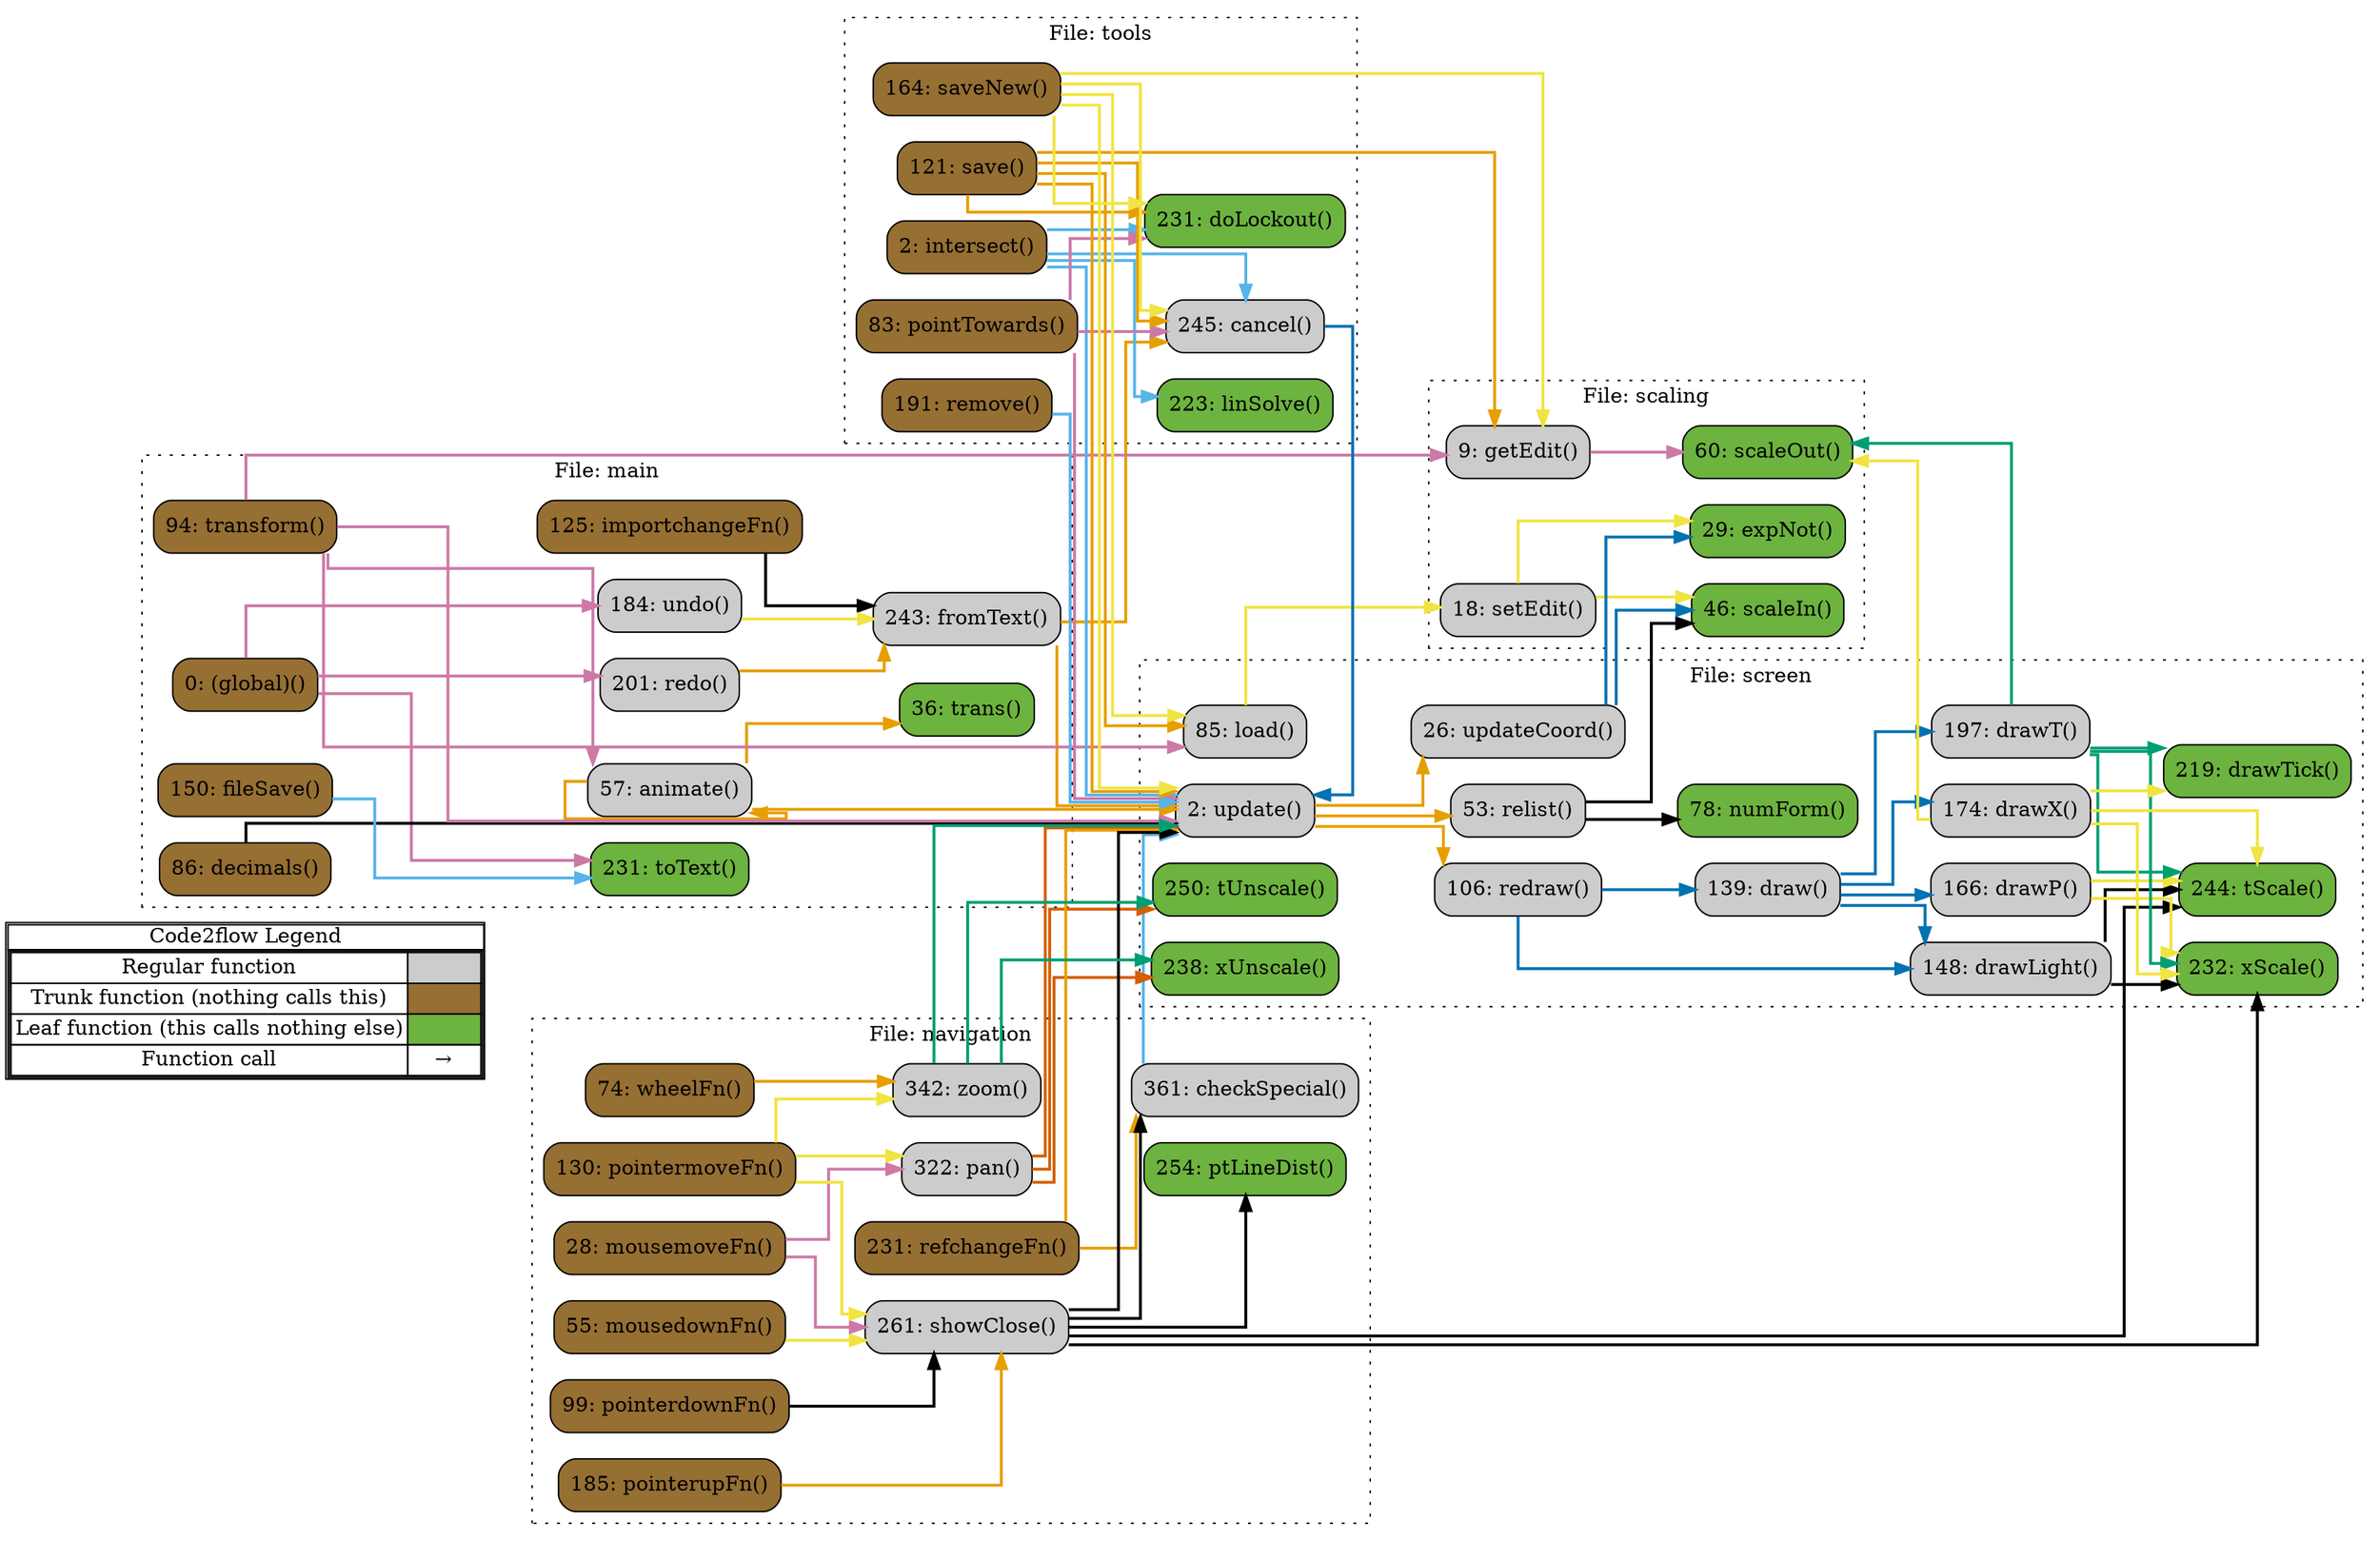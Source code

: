digraph G {
concentrate=true;
splines="ortho";
rankdir="LR";
subgraph legend{
    rank = min;
    label = "legend";
    Legend [shape=none, margin=0, label = <
        <table cellspacing="0" cellpadding="0" border="1"><tr><td>Code2flow Legend</td></tr><tr><td>
        <table cellspacing="0">
        <tr><td>Regular function</td><td width="50px" bgcolor='#cccccc'></td></tr>
        <tr><td>Trunk function (nothing calls this)</td><td bgcolor='#966F33'></td></tr>
        <tr><td>Leaf function (this calls nothing else)</td><td bgcolor='#6db33f'></td></tr>
        <tr><td>Function call</td><td><font color='black'>&#8594;</font></td></tr>
        </table></td></tr></table>
        >];
}node_31e598df [label="0: (global)()" name="main::(global)" shape="rect" style="rounded,filled" fillcolor="#966F33" ];
node_010973c1 [label="57: animate()" name="main::animate" shape="rect" style="rounded,filled" fillcolor="#cccccc" ];
node_1590a420 [label="86: decimals()" name="main::decimals" shape="rect" style="rounded,filled" fillcolor="#966F33" ];
node_64de3dea [label="150: fileSave()" name="main::fileSave" shape="rect" style="rounded,filled" fillcolor="#966F33" ];
node_56f941b9 [label="243: fromText()" name="main::fromText" shape="rect" style="rounded,filled" fillcolor="#cccccc" ];
node_c8270cb0 [label="125: importchangeFn()" name="main::importchangeFn" shape="rect" style="rounded,filled" fillcolor="#966F33" ];
node_2bac1579 [label="201: redo()" name="main::redo" shape="rect" style="rounded,filled" fillcolor="#cccccc" ];
node_0017fbfd [label="231: toText()" name="main::toText" shape="rect" style="rounded,filled" fillcolor="#6db33f" ];
node_c2bc6df2 [label="36: trans()" name="main::trans" shape="rect" style="rounded,filled" fillcolor="#6db33f" ];
node_eab19f67 [label="94: transform()" name="main::transform" shape="rect" style="rounded,filled" fillcolor="#966F33" ];
node_f100dae4 [label="184: undo()" name="main::undo" shape="rect" style="rounded,filled" fillcolor="#cccccc" ];
node_66ff14da [label="361: checkSpecial()" name="navigation::checkSpecial" shape="rect" style="rounded,filled" fillcolor="#cccccc" ];
node_bc109534 [label="55: mousedownFn()" name="navigation::mousedownFn" shape="rect" style="rounded,filled" fillcolor="#966F33" ];
node_cfa6da7f [label="28: mousemoveFn()" name="navigation::mousemoveFn" shape="rect" style="rounded,filled" fillcolor="#966F33" ];
node_383c6856 [label="322: pan()" name="navigation::pan" shape="rect" style="rounded,filled" fillcolor="#cccccc" ];
node_f88bc0d8 [label="99: pointerdownFn()" name="navigation::pointerdownFn" shape="rect" style="rounded,filled" fillcolor="#966F33" ];
node_97bfa54c [label="130: pointermoveFn()" name="navigation::pointermoveFn" shape="rect" style="rounded,filled" fillcolor="#966F33" ];
node_8b565189 [label="185: pointerupFn()" name="navigation::pointerupFn" shape="rect" style="rounded,filled" fillcolor="#966F33" ];
node_9fd2b2c2 [label="254: ptLineDist()" name="navigation::ptLineDist" shape="rect" style="rounded,filled" fillcolor="#6db33f" ];
node_80ffdbd1 [label="231: refchangeFn()" name="navigation::refchangeFn" shape="rect" style="rounded,filled" fillcolor="#966F33" ];
node_98d158b8 [label="261: showClose()" name="navigation::showClose" shape="rect" style="rounded,filled" fillcolor="#cccccc" ];
node_09793e49 [label="74: wheelFn()" name="navigation::wheelFn" shape="rect" style="rounded,filled" fillcolor="#966F33" ];
node_ecf6e1d3 [label="342: zoom()" name="navigation::zoom" shape="rect" style="rounded,filled" fillcolor="#cccccc" ];
node_3cbfb202 [label="29: expNot()" name="scaling::expNot" shape="rect" style="rounded,filled" fillcolor="#6db33f" ];
node_94ae4407 [label="9: getEdit()" name="scaling::getEdit" shape="rect" style="rounded,filled" fillcolor="#cccccc" ];
node_a30aaa9f [label="46: scaleIn()" name="scaling::scaleIn" shape="rect" style="rounded,filled" fillcolor="#6db33f" ];
node_fe7a7d72 [label="60: scaleOut()" name="scaling::scaleOut" shape="rect" style="rounded,filled" fillcolor="#6db33f" ];
node_e434a074 [label="18: setEdit()" name="scaling::setEdit" shape="rect" style="rounded,filled" fillcolor="#cccccc" ];
node_87161215 [label="139: draw()" name="screen::draw" shape="rect" style="rounded,filled" fillcolor="#cccccc" ];
node_b93ff458 [label="148: drawLight()" name="screen::drawLight" shape="rect" style="rounded,filled" fillcolor="#cccccc" ];
node_8a2c8a84 [label="166: drawP()" name="screen::drawP" shape="rect" style="rounded,filled" fillcolor="#cccccc" ];
node_3babb743 [label="197: drawT()" name="screen::drawT" shape="rect" style="rounded,filled" fillcolor="#cccccc" ];
node_55accd51 [label="219: drawTick()" name="screen::drawTick" shape="rect" style="rounded,filled" fillcolor="#6db33f" ];
node_f6f19bac [label="174: drawX()" name="screen::drawX" shape="rect" style="rounded,filled" fillcolor="#cccccc" ];
node_066c411c [label="85: load()" name="screen::load" shape="rect" style="rounded,filled" fillcolor="#cccccc" ];
node_831bf819 [label="78: numForm()" name="screen::numForm" shape="rect" style="rounded,filled" fillcolor="#6db33f" ];
node_6df43e8d [label="106: redraw()" name="screen::redraw" shape="rect" style="rounded,filled" fillcolor="#cccccc" ];
node_40dc8250 [label="53: relist()" name="screen::relist" shape="rect" style="rounded,filled" fillcolor="#cccccc" ];
node_3c091434 [label="244: tScale()" name="screen::tScale" shape="rect" style="rounded,filled" fillcolor="#6db33f" ];
node_e8ab9f39 [label="250: tUnscale()" name="screen::tUnscale" shape="rect" style="rounded,filled" fillcolor="#6db33f" ];
node_38f770c9 [label="2: update()" name="screen::update" shape="rect" style="rounded,filled" fillcolor="#cccccc" ];
node_f79fcecd [label="26: updateCoord()" name="screen::updateCoord" shape="rect" style="rounded,filled" fillcolor="#cccccc" ];
node_fc5f2810 [label="232: xScale()" name="screen::xScale" shape="rect" style="rounded,filled" fillcolor="#6db33f" ];
node_d10c7c12 [label="238: xUnscale()" name="screen::xUnscale" shape="rect" style="rounded,filled" fillcolor="#6db33f" ];
node_1e3af375 [label="245: cancel()" name="tools::cancel" shape="rect" style="rounded,filled" fillcolor="#cccccc" ];
node_145af7e1 [label="231: doLockout()" name="tools::doLockout" shape="rect" style="rounded,filled" fillcolor="#6db33f" ];
node_7eae9f62 [label="2: intersect()" name="tools::intersect" shape="rect" style="rounded,filled" fillcolor="#966F33" ];
node_010e748b [label="223: linSolve()" name="tools::linSolve" shape="rect" style="rounded,filled" fillcolor="#6db33f" ];
node_85e43b6f [label="83: pointTowards()" name="tools::pointTowards" shape="rect" style="rounded,filled" fillcolor="#966F33" ];
node_59535c02 [label="191: remove()" name="tools::remove" shape="rect" style="rounded,filled" fillcolor="#966F33" ];
node_5f45acc1 [label="121: save()" name="tools::save" shape="rect" style="rounded,filled" fillcolor="#966F33" ];
node_d37fb894 [label="164: saveNew()" name="tools::saveNew" shape="rect" style="rounded,filled" fillcolor="#966F33" ];
node_31e598df -> node_2bac1579 [color="#CC79A7" penwidth="2"];
node_31e598df -> node_0017fbfd [color="#CC79A7" penwidth="2"];
node_31e598df -> node_f100dae4 [color="#CC79A7" penwidth="2"];
node_010973c1 -> node_010973c1 [color="#E69F00" penwidth="2"];
node_010973c1 -> node_c2bc6df2 [color="#E69F00" penwidth="2"];
node_010973c1 -> node_38f770c9 [color="#E69F00" penwidth="2"];
node_010973c1 -> node_38f770c9 [color="#E69F00" penwidth="2"];
node_1590a420 -> node_38f770c9 [color="#000000" penwidth="2"];
node_64de3dea -> node_0017fbfd [color="#56B4E9" penwidth="2"];
node_56f941b9 -> node_38f770c9 [color="#E69F00" penwidth="2"];
node_56f941b9 -> node_38f770c9 [color="#E69F00" penwidth="2"];
node_56f941b9 -> node_1e3af375 [color="#E69F00" penwidth="2"];
node_c8270cb0 -> node_56f941b9 [color="#000000" penwidth="2"];
node_2bac1579 -> node_56f941b9 [color="#E69F00" penwidth="2"];
node_eab19f67 -> node_010973c1 [color="#CC79A7" penwidth="2"];
node_eab19f67 -> node_94ae4407 [color="#CC79A7" penwidth="2"];
node_eab19f67 -> node_94ae4407 [color="#CC79A7" penwidth="2"];
node_eab19f67 -> node_94ae4407 [color="#CC79A7" penwidth="2"];
node_eab19f67 -> node_066c411c [color="#CC79A7" penwidth="2"];
node_eab19f67 -> node_38f770c9 [color="#CC79A7" penwidth="2"];
node_f100dae4 -> node_56f941b9 [color="#F0E442" penwidth="2"];
node_66ff14da -> node_38f770c9 [color="#56B4E9" penwidth="2"];
node_bc109534 -> node_98d158b8 [color="#F0E442" penwidth="2"];
node_cfa6da7f -> node_383c6856 [color="#CC79A7" penwidth="2"];
node_cfa6da7f -> node_98d158b8 [color="#CC79A7" penwidth="2"];
node_383c6856 -> node_e8ab9f39 [color="#D55E00" penwidth="2"];
node_383c6856 -> node_e8ab9f39 [color="#D55E00" penwidth="2"];
node_383c6856 -> node_38f770c9 [color="#D55E00" penwidth="2"];
node_383c6856 -> node_d10c7c12 [color="#D55E00" penwidth="2"];
node_383c6856 -> node_d10c7c12 [color="#D55E00" penwidth="2"];
node_f88bc0d8 -> node_98d158b8 [color="#000000" penwidth="2"];
node_97bfa54c -> node_383c6856 [color="#F0E442" penwidth="2"];
node_97bfa54c -> node_98d158b8 [color="#F0E442" penwidth="2"];
node_97bfa54c -> node_ecf6e1d3 [color="#F0E442" penwidth="2"];
node_8b565189 -> node_98d158b8 [color="#E69F00" penwidth="2"];
node_80ffdbd1 -> node_66ff14da [color="#E69F00" penwidth="2"];
node_80ffdbd1 -> node_38f770c9 [color="#E69F00" penwidth="2"];
node_98d158b8 -> node_66ff14da [color="#000000" penwidth="2"];
node_98d158b8 -> node_9fd2b2c2 [color="#000000" penwidth="2"];
node_98d158b8 -> node_9fd2b2c2 [color="#000000" penwidth="2"];
node_98d158b8 -> node_3c091434 [color="#000000" penwidth="2"];
node_98d158b8 -> node_3c091434 [color="#000000" penwidth="2"];
node_98d158b8 -> node_3c091434 [color="#000000" penwidth="2"];
node_98d158b8 -> node_3c091434 [color="#000000" penwidth="2"];
node_98d158b8 -> node_3c091434 [color="#000000" penwidth="2"];
node_98d158b8 -> node_38f770c9 [color="#000000" penwidth="2"];
node_98d158b8 -> node_38f770c9 [color="#000000" penwidth="2"];
node_98d158b8 -> node_fc5f2810 [color="#000000" penwidth="2"];
node_98d158b8 -> node_fc5f2810 [color="#000000" penwidth="2"];
node_98d158b8 -> node_fc5f2810 [color="#000000" penwidth="2"];
node_98d158b8 -> node_fc5f2810 [color="#000000" penwidth="2"];
node_98d158b8 -> node_fc5f2810 [color="#000000" penwidth="2"];
node_09793e49 -> node_ecf6e1d3 [color="#E69F00" penwidth="2"];
node_ecf6e1d3 -> node_e8ab9f39 [color="#009E73" penwidth="2"];
node_ecf6e1d3 -> node_38f770c9 [color="#009E73" penwidth="2"];
node_ecf6e1d3 -> node_38f770c9 [color="#009E73" penwidth="2"];
node_ecf6e1d3 -> node_d10c7c12 [color="#009E73" penwidth="2"];
node_94ae4407 -> node_fe7a7d72 [color="#CC79A7" penwidth="2"];
node_e434a074 -> node_3cbfb202 [color="#F0E442" penwidth="2"];
node_e434a074 -> node_a30aaa9f [color="#F0E442" penwidth="2"];
node_87161215 -> node_b93ff458 [color="#0072B2" penwidth="2"];
node_87161215 -> node_8a2c8a84 [color="#0072B2" penwidth="2"];
node_87161215 -> node_3babb743 [color="#0072B2" penwidth="2"];
node_87161215 -> node_f6f19bac [color="#0072B2" penwidth="2"];
node_b93ff458 -> node_3c091434 [color="#000000" penwidth="2"];
node_b93ff458 -> node_3c091434 [color="#000000" penwidth="2"];
node_b93ff458 -> node_3c091434 [color="#000000" penwidth="2"];
node_b93ff458 -> node_3c091434 [color="#000000" penwidth="2"];
node_b93ff458 -> node_fc5f2810 [color="#000000" penwidth="2"];
node_b93ff458 -> node_fc5f2810 [color="#000000" penwidth="2"];
node_b93ff458 -> node_fc5f2810 [color="#000000" penwidth="2"];
node_b93ff458 -> node_fc5f2810 [color="#000000" penwidth="2"];
node_8a2c8a84 -> node_3c091434 [color="#F0E442" penwidth="2"];
node_8a2c8a84 -> node_fc5f2810 [color="#F0E442" penwidth="2"];
node_3babb743 -> node_fe7a7d72 [color="#009E73" penwidth="2"];
node_3babb743 -> node_55accd51 [color="#009E73" penwidth="2"];
node_3babb743 -> node_3c091434 [color="#009E73" penwidth="2"];
node_3babb743 -> node_3c091434 [color="#009E73" penwidth="2"];
node_3babb743 -> node_3c091434 [color="#009E73" penwidth="2"];
node_3babb743 -> node_fc5f2810 [color="#009E73" penwidth="2"];
node_3babb743 -> node_fc5f2810 [color="#009E73" penwidth="2"];
node_3babb743 -> node_fc5f2810 [color="#009E73" penwidth="2"];
node_f6f19bac -> node_fe7a7d72 [color="#F0E442" penwidth="2"];
node_f6f19bac -> node_55accd51 [color="#F0E442" penwidth="2"];
node_f6f19bac -> node_3c091434 [color="#F0E442" penwidth="2"];
node_f6f19bac -> node_3c091434 [color="#F0E442" penwidth="2"];
node_f6f19bac -> node_3c091434 [color="#F0E442" penwidth="2"];
node_f6f19bac -> node_fc5f2810 [color="#F0E442" penwidth="2"];
node_f6f19bac -> node_fc5f2810 [color="#F0E442" penwidth="2"];
node_f6f19bac -> node_fc5f2810 [color="#F0E442" penwidth="2"];
node_066c411c -> node_e434a074 [color="#F0E442" penwidth="2"];
node_066c411c -> node_e434a074 [color="#F0E442" penwidth="2"];
node_066c411c -> node_e434a074 [color="#F0E442" penwidth="2"];
node_066c411c -> node_e434a074 [color="#F0E442" penwidth="2"];
node_6df43e8d -> node_87161215 [color="#0072B2" penwidth="2"];
node_6df43e8d -> node_87161215 [color="#0072B2" penwidth="2"];
node_6df43e8d -> node_87161215 [color="#0072B2" penwidth="2"];
node_6df43e8d -> node_b93ff458 [color="#0072B2" penwidth="2"];
node_40dc8250 -> node_a30aaa9f [color="#000000" penwidth="2"];
node_40dc8250 -> node_a30aaa9f [color="#000000" penwidth="2"];
node_40dc8250 -> node_a30aaa9f [color="#000000" penwidth="2"];
node_40dc8250 -> node_a30aaa9f [color="#000000" penwidth="2"];
node_40dc8250 -> node_a30aaa9f [color="#000000" penwidth="2"];
node_40dc8250 -> node_a30aaa9f [color="#000000" penwidth="2"];
node_40dc8250 -> node_a30aaa9f [color="#000000" penwidth="2"];
node_40dc8250 -> node_a30aaa9f [color="#000000" penwidth="2"];
node_40dc8250 -> node_a30aaa9f [color="#000000" penwidth="2"];
node_40dc8250 -> node_831bf819 [color="#000000" penwidth="2"];
node_40dc8250 -> node_831bf819 [color="#000000" penwidth="2"];
node_40dc8250 -> node_831bf819 [color="#000000" penwidth="2"];
node_38f770c9 -> node_6df43e8d [color="#E69F00" penwidth="2"];
node_38f770c9 -> node_6df43e8d [color="#E69F00" penwidth="2"];
node_38f770c9 -> node_40dc8250 [color="#E69F00" penwidth="2"];
node_38f770c9 -> node_40dc8250 [color="#E69F00" penwidth="2"];
node_38f770c9 -> node_f79fcecd [color="#E69F00" penwidth="2"];
node_f79fcecd -> node_3cbfb202 [color="#0072B2" penwidth="2"];
node_f79fcecd -> node_3cbfb202 [color="#0072B2" penwidth="2"];
node_f79fcecd -> node_a30aaa9f [color="#0072B2" penwidth="2"];
node_f79fcecd -> node_a30aaa9f [color="#0072B2" penwidth="2"];
node_1e3af375 -> node_38f770c9 [color="#0072B2" penwidth="2"];
node_1e3af375 -> node_38f770c9 [color="#0072B2" penwidth="2"];
node_1e3af375 -> node_38f770c9 [color="#0072B2" penwidth="2"];
node_7eae9f62 -> node_38f770c9 [color="#56B4E9" penwidth="2"];
node_7eae9f62 -> node_1e3af375 [color="#56B4E9" penwidth="2"];
node_7eae9f62 -> node_145af7e1 [color="#56B4E9" penwidth="2"];
node_7eae9f62 -> node_010e748b [color="#56B4E9" penwidth="2"];
node_7eae9f62 -> node_010e748b [color="#56B4E9" penwidth="2"];
node_7eae9f62 -> node_010e748b [color="#56B4E9" penwidth="2"];
node_7eae9f62 -> node_010e748b [color="#56B4E9" penwidth="2"];
node_85e43b6f -> node_38f770c9 [color="#CC79A7" penwidth="2"];
node_85e43b6f -> node_38f770c9 [color="#CC79A7" penwidth="2"];
node_85e43b6f -> node_1e3af375 [color="#CC79A7" penwidth="2"];
node_85e43b6f -> node_145af7e1 [color="#CC79A7" penwidth="2"];
node_59535c02 -> node_38f770c9 [color="#56B4E9" penwidth="2"];
node_59535c02 -> node_38f770c9 [color="#56B4E9" penwidth="2"];
node_5f45acc1 -> node_94ae4407 [color="#E69F00" penwidth="2"];
node_5f45acc1 -> node_94ae4407 [color="#E69F00" penwidth="2"];
node_5f45acc1 -> node_94ae4407 [color="#E69F00" penwidth="2"];
node_5f45acc1 -> node_94ae4407 [color="#E69F00" penwidth="2"];
node_5f45acc1 -> node_066c411c [color="#E69F00" penwidth="2"];
node_5f45acc1 -> node_38f770c9 [color="#E69F00" penwidth="2"];
node_5f45acc1 -> node_1e3af375 [color="#E69F00" penwidth="2"];
node_5f45acc1 -> node_145af7e1 [color="#E69F00" penwidth="2"];
node_d37fb894 -> node_94ae4407 [color="#F0E442" penwidth="2"];
node_d37fb894 -> node_94ae4407 [color="#F0E442" penwidth="2"];
node_d37fb894 -> node_94ae4407 [color="#F0E442" penwidth="2"];
node_d37fb894 -> node_94ae4407 [color="#F0E442" penwidth="2"];
node_d37fb894 -> node_94ae4407 [color="#F0E442" penwidth="2"];
node_d37fb894 -> node_94ae4407 [color="#F0E442" penwidth="2"];
node_d37fb894 -> node_94ae4407 [color="#F0E442" penwidth="2"];
node_d37fb894 -> node_94ae4407 [color="#F0E442" penwidth="2"];
node_d37fb894 -> node_066c411c [color="#F0E442" penwidth="2"];
node_d37fb894 -> node_38f770c9 [color="#F0E442" penwidth="2"];
node_d37fb894 -> node_1e3af375 [color="#F0E442" penwidth="2"];
node_d37fb894 -> node_145af7e1 [color="#F0E442" penwidth="2"];
subgraph cluster_b9499d29 {
    node_c2bc6df2 node_010973c1 node_1590a420 node_eab19f67 node_c8270cb0 node_64de3dea node_f100dae4 node_2bac1579 node_0017fbfd node_56f941b9 node_31e598df;
    label="File: main";
    name="main";
    style="filled";
    graph[style=dotted];
};
subgraph cluster_6d8b139f {
    node_cfa6da7f node_bc109534 node_09793e49 node_f88bc0d8 node_97bfa54c node_8b565189 node_80ffdbd1 node_9fd2b2c2 node_98d158b8 node_383c6856 node_ecf6e1d3 node_66ff14da;
    label="File: navigation";
    name="navigation";
    style="filled";
    graph[style=dotted];
};
subgraph cluster_2b73a3d3 {
    node_94ae4407 node_e434a074 node_3cbfb202 node_a30aaa9f node_fe7a7d72;
    label="File: scaling";
    name="scaling";
    style="filled";
    graph[style=dotted];
};
subgraph cluster_d666beea {
    node_38f770c9 node_f79fcecd node_40dc8250 node_831bf819 node_066c411c node_6df43e8d node_87161215 node_b93ff458 node_8a2c8a84 node_f6f19bac node_3babb743 node_55accd51 node_fc5f2810 node_d10c7c12 node_3c091434 node_e8ab9f39;
    label="File: screen";
    name="screen";
    style="filled";
    graph[style=dotted];
};
subgraph cluster_58cc5c67 {
    node_7eae9f62 node_85e43b6f node_5f45acc1 node_d37fb894 node_59535c02 node_010e748b node_145af7e1 node_1e3af375;
    label="File: tools";
    name="tools";
    style="filled";
    graph[style=dotted];
};
}
